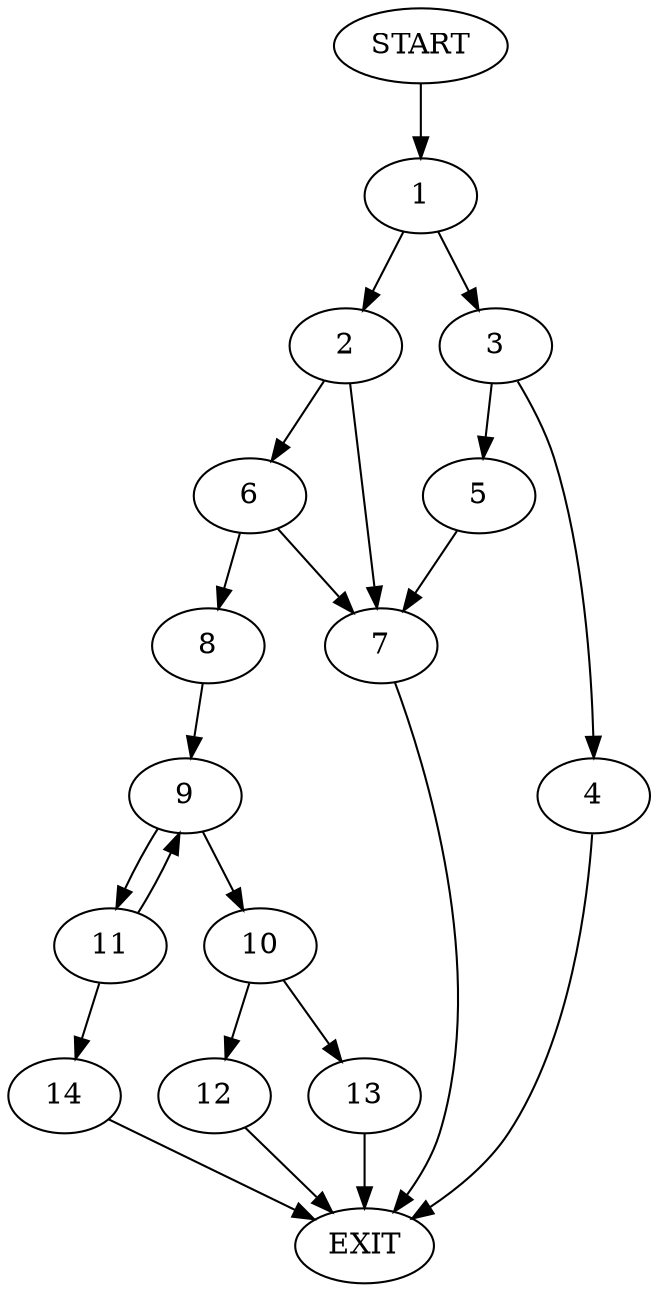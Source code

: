 digraph {
0 [label="START"]
15 [label="EXIT"]
0 -> 1
1 -> 2
1 -> 3
3 -> 4
3 -> 5
2 -> 6
2 -> 7
4 -> 15
5 -> 7
7 -> 15
6 -> 8
6 -> 7
8 -> 9
9 -> 10
9 -> 11
10 -> 12
10 -> 13
11 -> 9
11 -> 14
14 -> 15
13 -> 15
12 -> 15
}
